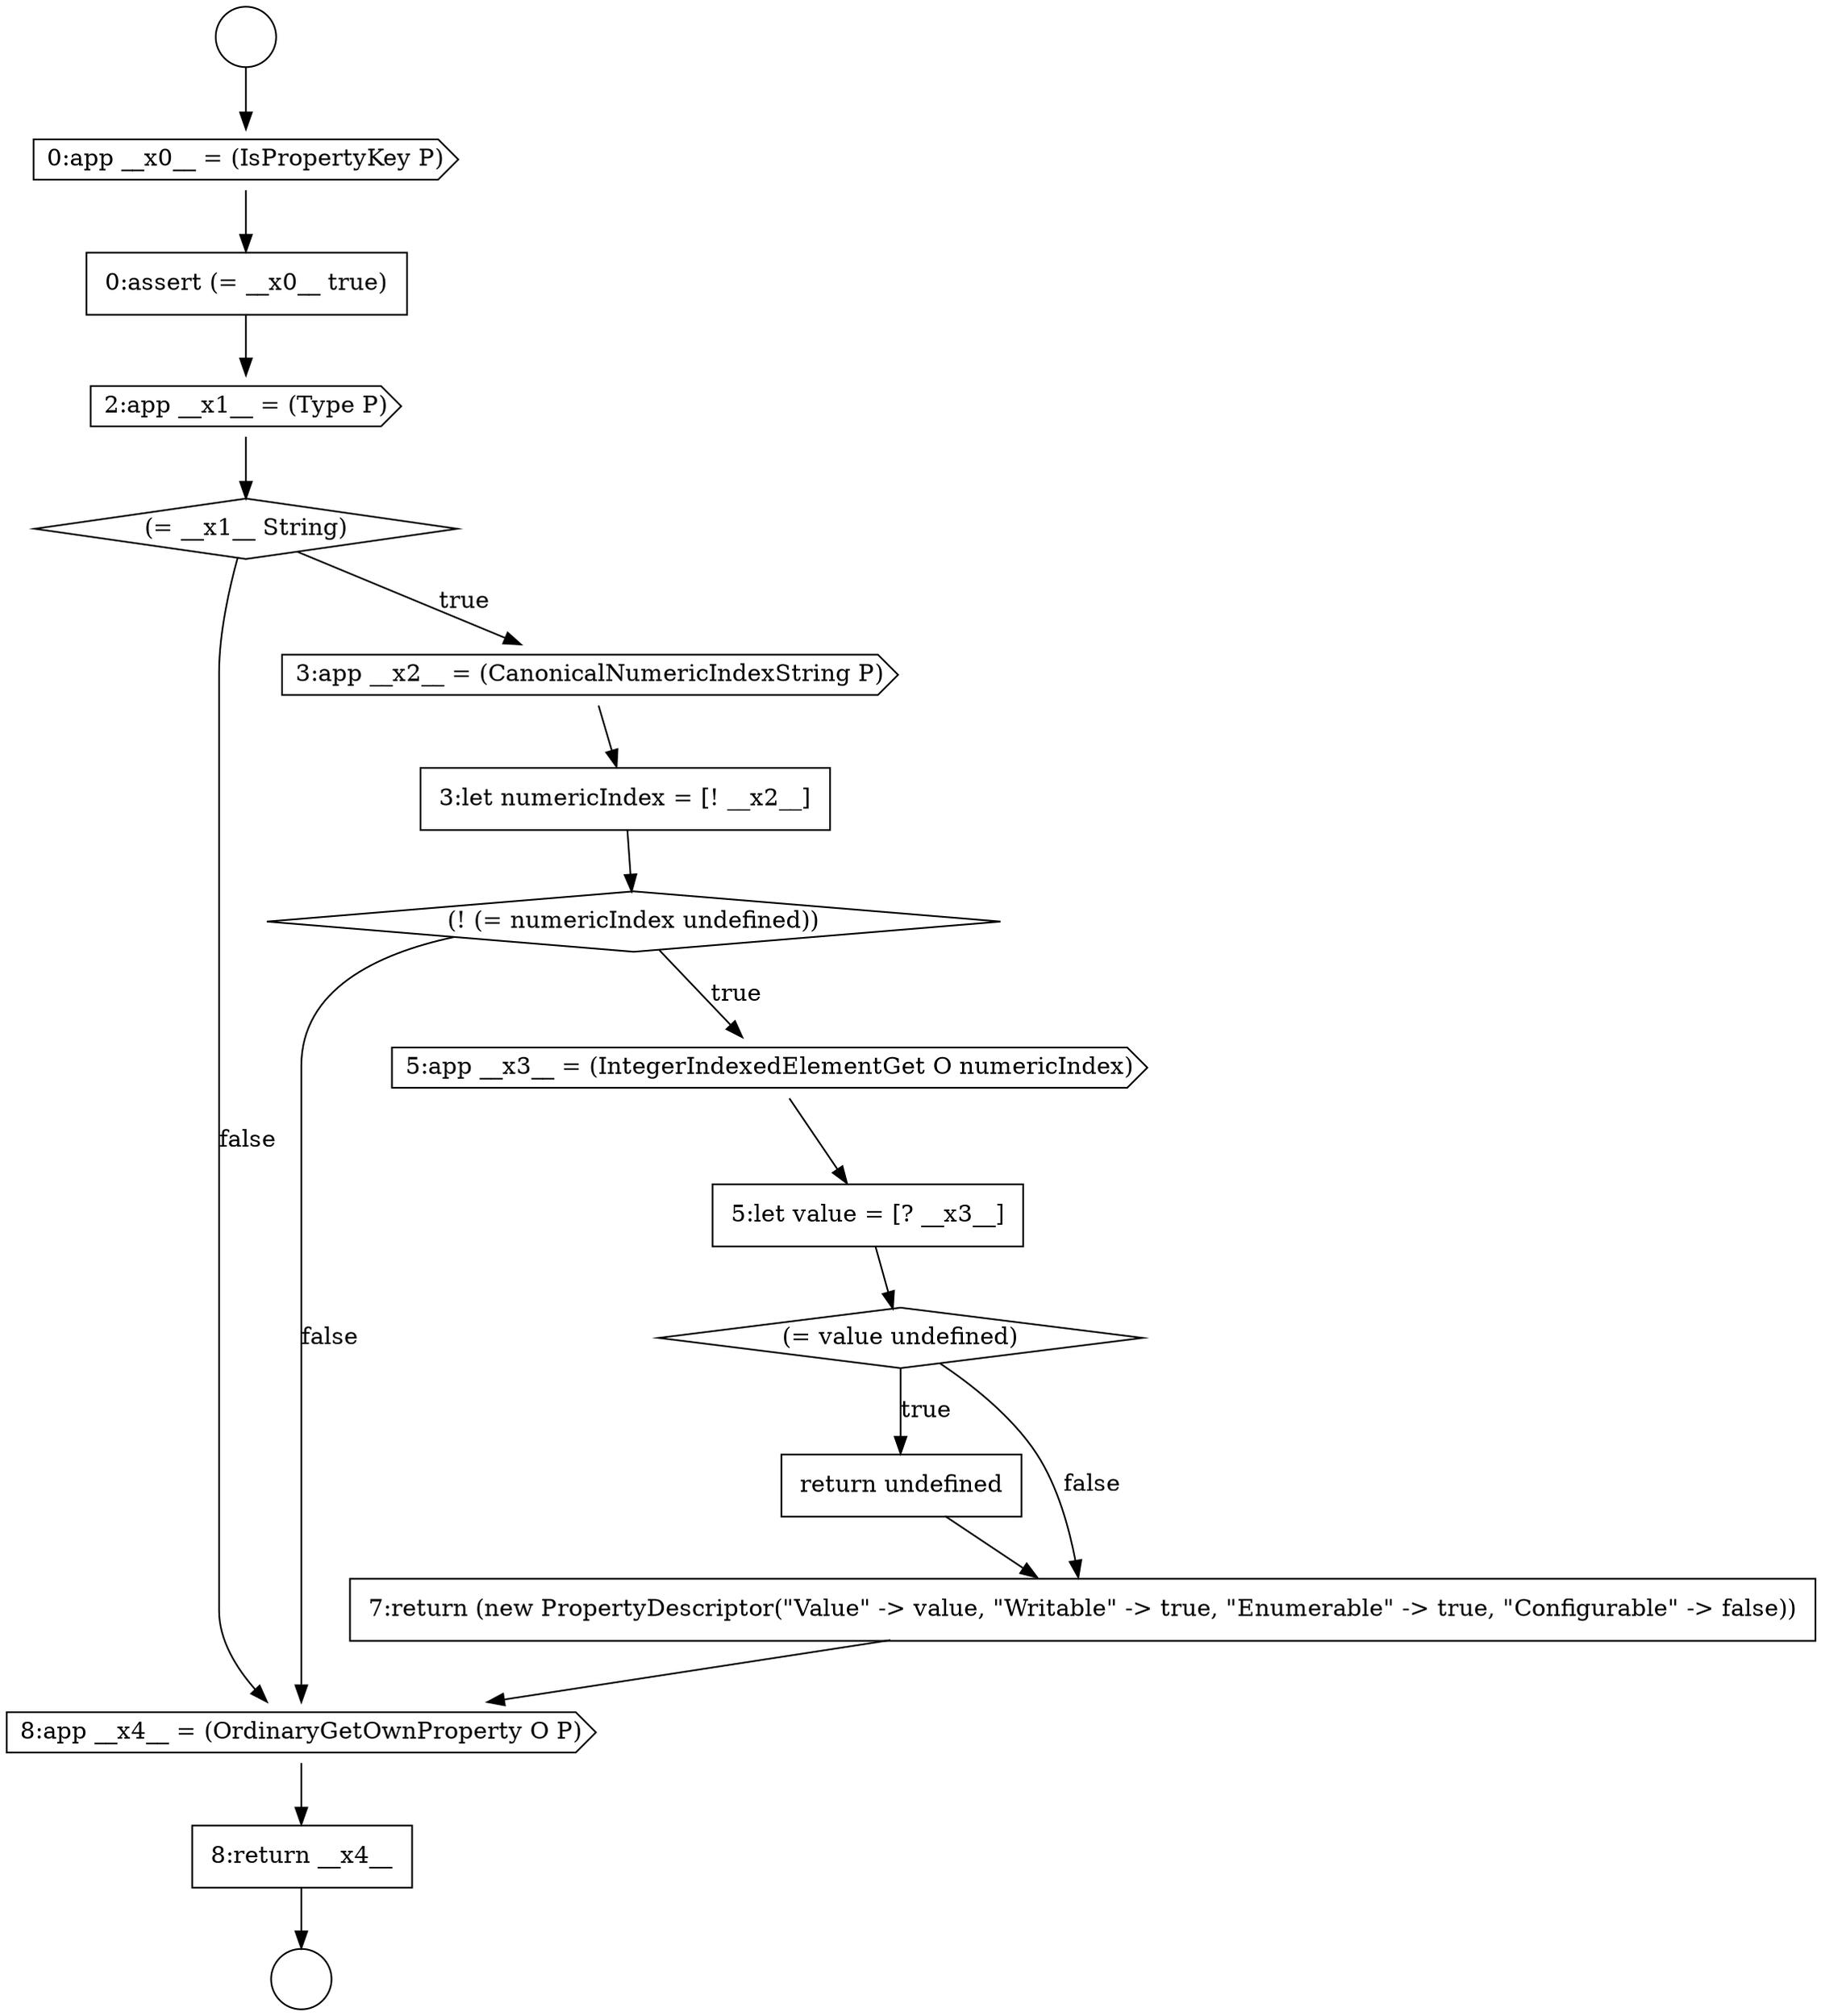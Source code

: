 digraph {
  node2612 [shape=none, margin=0, label=<<font color="black">
    <table border="0" cellborder="1" cellspacing="0" cellpadding="10">
      <tr><td align="left">5:let value = [? __x3__]</td></tr>
    </table>
  </font>> color="black" fillcolor="white" style=filled]
  node2607 [shape=diamond, label=<<font color="black">(= __x1__ String)</font>> color="black" fillcolor="white" style=filled]
  node2603 [shape=circle label=" " color="black" fillcolor="white" style=filled]
  node2616 [shape=cds, label=<<font color="black">8:app __x4__ = (OrdinaryGetOwnProperty O P)</font>> color="black" fillcolor="white" style=filled]
  node2606 [shape=cds, label=<<font color="black">2:app __x1__ = (Type P)</font>> color="black" fillcolor="white" style=filled]
  node2609 [shape=none, margin=0, label=<<font color="black">
    <table border="0" cellborder="1" cellspacing="0" cellpadding="10">
      <tr><td align="left">3:let numericIndex = [! __x2__]</td></tr>
    </table>
  </font>> color="black" fillcolor="white" style=filled]
  node2613 [shape=diamond, label=<<font color="black">(= value undefined)</font>> color="black" fillcolor="white" style=filled]
  node2617 [shape=none, margin=0, label=<<font color="black">
    <table border="0" cellborder="1" cellspacing="0" cellpadding="10">
      <tr><td align="left">8:return __x4__</td></tr>
    </table>
  </font>> color="black" fillcolor="white" style=filled]
  node2602 [shape=circle label=" " color="black" fillcolor="white" style=filled]
  node2614 [shape=none, margin=0, label=<<font color="black">
    <table border="0" cellborder="1" cellspacing="0" cellpadding="10">
      <tr><td align="left">return undefined</td></tr>
    </table>
  </font>> color="black" fillcolor="white" style=filled]
  node2611 [shape=cds, label=<<font color="black">5:app __x3__ = (IntegerIndexedElementGet O numericIndex)</font>> color="black" fillcolor="white" style=filled]
  node2608 [shape=cds, label=<<font color="black">3:app __x2__ = (CanonicalNumericIndexString P)</font>> color="black" fillcolor="white" style=filled]
  node2604 [shape=cds, label=<<font color="black">0:app __x0__ = (IsPropertyKey P)</font>> color="black" fillcolor="white" style=filled]
  node2615 [shape=none, margin=0, label=<<font color="black">
    <table border="0" cellborder="1" cellspacing="0" cellpadding="10">
      <tr><td align="left">7:return (new PropertyDescriptor(&quot;Value&quot; -&gt; value, &quot;Writable&quot; -&gt; true, &quot;Enumerable&quot; -&gt; true, &quot;Configurable&quot; -&gt; false))</td></tr>
    </table>
  </font>> color="black" fillcolor="white" style=filled]
  node2605 [shape=none, margin=0, label=<<font color="black">
    <table border="0" cellborder="1" cellspacing="0" cellpadding="10">
      <tr><td align="left">0:assert (= __x0__ true)</td></tr>
    </table>
  </font>> color="black" fillcolor="white" style=filled]
  node2610 [shape=diamond, label=<<font color="black">(! (= numericIndex undefined))</font>> color="black" fillcolor="white" style=filled]
  node2609 -> node2610 [ color="black"]
  node2613 -> node2614 [label=<<font color="black">true</font>> color="black"]
  node2613 -> node2615 [label=<<font color="black">false</font>> color="black"]
  node2615 -> node2616 [ color="black"]
  node2610 -> node2611 [label=<<font color="black">true</font>> color="black"]
  node2610 -> node2616 [label=<<font color="black">false</font>> color="black"]
  node2612 -> node2613 [ color="black"]
  node2616 -> node2617 [ color="black"]
  node2608 -> node2609 [ color="black"]
  node2607 -> node2608 [label=<<font color="black">true</font>> color="black"]
  node2607 -> node2616 [label=<<font color="black">false</font>> color="black"]
  node2617 -> node2603 [ color="black"]
  node2606 -> node2607 [ color="black"]
  node2602 -> node2604 [ color="black"]
  node2611 -> node2612 [ color="black"]
  node2605 -> node2606 [ color="black"]
  node2604 -> node2605 [ color="black"]
  node2614 -> node2615 [ color="black"]
}
